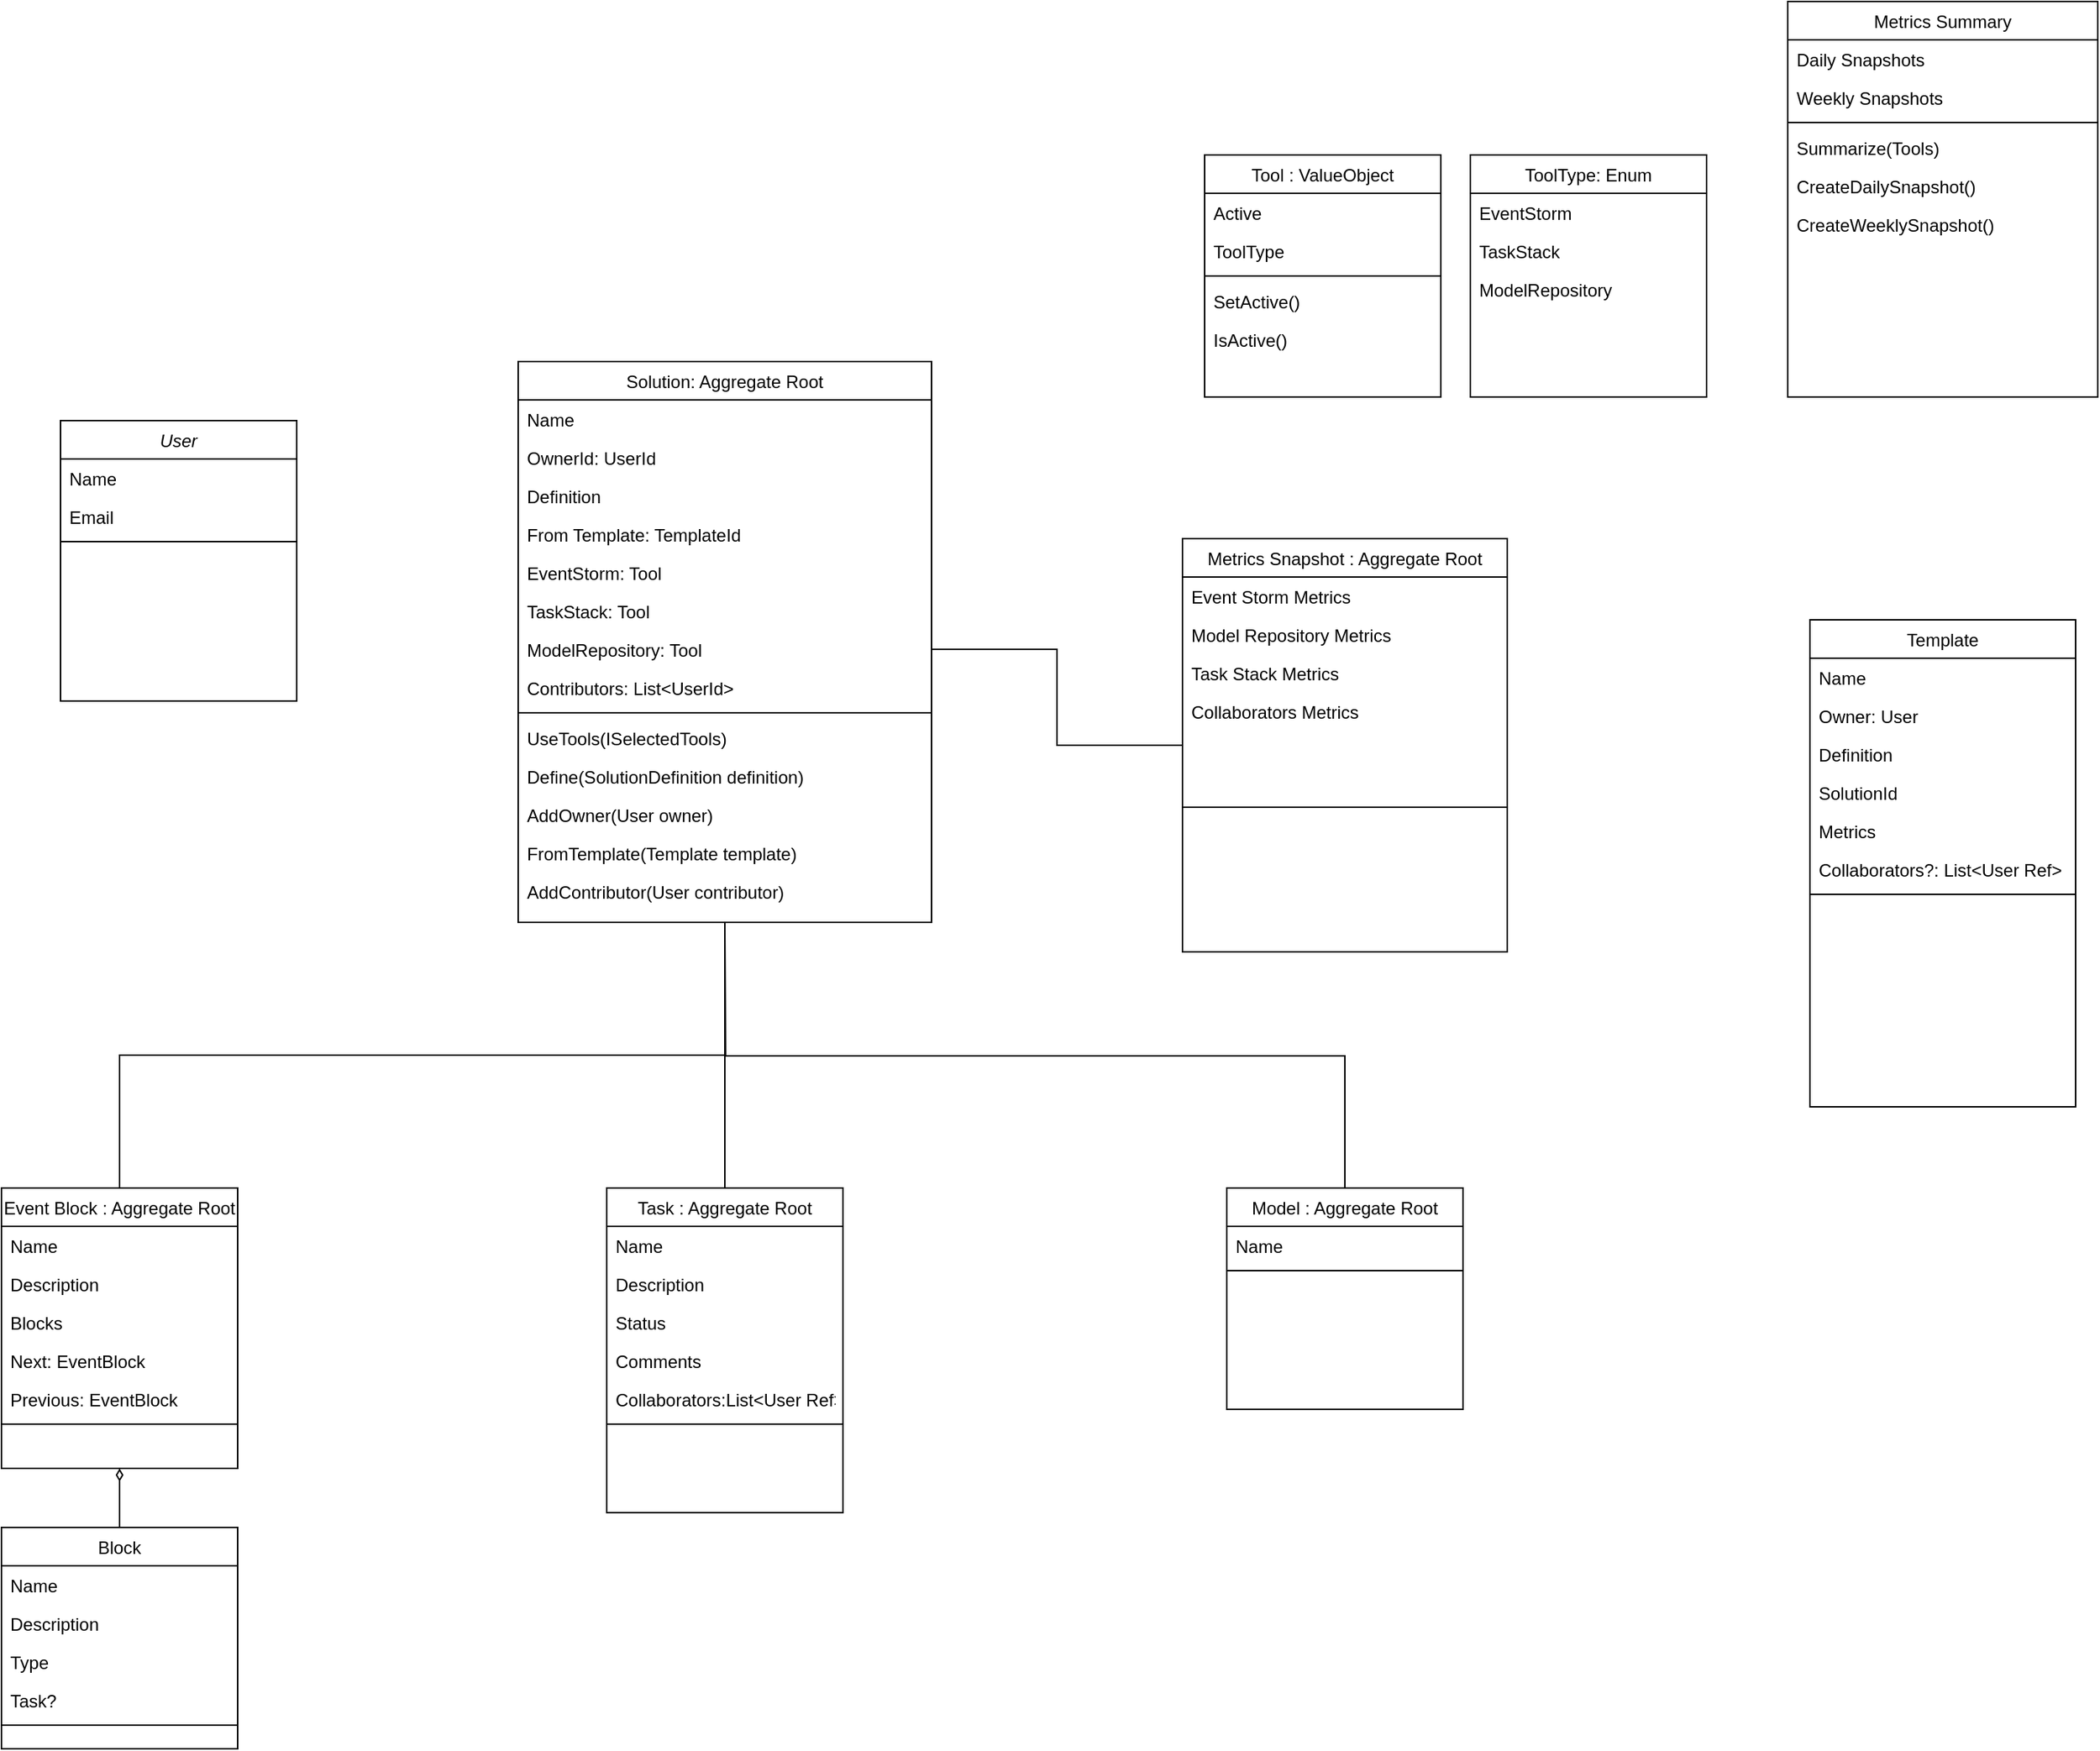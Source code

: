 <mxfile version="14.7.7" type="device"><diagram id="C5RBs43oDa-KdzZeNtuy" name="Page-1"><mxGraphModel dx="1355" dy="1947" grid="1" gridSize="10" guides="1" tooltips="1" connect="1" arrows="1" fold="1" page="1" pageScale="1" pageWidth="827" pageHeight="1169" math="0" shadow="0"><root><mxCell id="WIyWlLk6GJQsqaUBKTNV-0"/><mxCell id="WIyWlLk6GJQsqaUBKTNV-1" parent="WIyWlLk6GJQsqaUBKTNV-0"/><mxCell id="zkfFHV4jXpPFQw0GAbJ--0" value="User" style="swimlane;fontStyle=2;align=center;verticalAlign=top;childLayout=stackLayout;horizontal=1;startSize=26;horizontalStack=0;resizeParent=1;resizeLast=0;collapsible=1;marginBottom=0;rounded=0;shadow=0;strokeWidth=1;" parent="WIyWlLk6GJQsqaUBKTNV-1" vertex="1"><mxGeometry x="140" y="120" width="160" height="190" as="geometry"><mxRectangle x="230" y="140" width="160" height="26" as="alternateBounds"/></mxGeometry></mxCell><mxCell id="zkfFHV4jXpPFQw0GAbJ--1" value="Name&#10;" style="text;align=left;verticalAlign=top;spacingLeft=4;spacingRight=4;overflow=hidden;rotatable=0;points=[[0,0.5],[1,0.5]];portConstraint=eastwest;" parent="zkfFHV4jXpPFQw0GAbJ--0" vertex="1"><mxGeometry y="26" width="160" height="26" as="geometry"/></mxCell><mxCell id="_oBSkmkZgD7_BQY4mkxB-30" value="Email" style="text;align=left;verticalAlign=top;spacingLeft=4;spacingRight=4;overflow=hidden;rotatable=0;points=[[0,0.5],[1,0.5]];portConstraint=eastwest;" parent="zkfFHV4jXpPFQw0GAbJ--0" vertex="1"><mxGeometry y="52" width="160" height="26" as="geometry"/></mxCell><mxCell id="zkfFHV4jXpPFQw0GAbJ--4" value="" style="line;html=1;strokeWidth=1;align=left;verticalAlign=middle;spacingTop=-1;spacingLeft=3;spacingRight=3;rotatable=0;labelPosition=right;points=[];portConstraint=eastwest;" parent="zkfFHV4jXpPFQw0GAbJ--0" vertex="1"><mxGeometry y="78" width="160" height="8" as="geometry"/></mxCell><mxCell id="zkfFHV4jXpPFQw0GAbJ--17" value="Solution: Aggregate Root" style="swimlane;fontStyle=0;align=center;verticalAlign=top;childLayout=stackLayout;horizontal=1;startSize=26;horizontalStack=0;resizeParent=1;resizeLast=0;collapsible=1;marginBottom=0;rounded=0;shadow=0;strokeWidth=1;" parent="WIyWlLk6GJQsqaUBKTNV-1" vertex="1"><mxGeometry x="450" y="80" width="280" height="380" as="geometry"><mxRectangle x="550" y="140" width="160" height="26" as="alternateBounds"/></mxGeometry></mxCell><mxCell id="zkfFHV4jXpPFQw0GAbJ--18" value="Name" style="text;align=left;verticalAlign=top;spacingLeft=4;spacingRight=4;overflow=hidden;rotatable=0;points=[[0,0.5],[1,0.5]];portConstraint=eastwest;" parent="zkfFHV4jXpPFQw0GAbJ--17" vertex="1"><mxGeometry y="26" width="280" height="26" as="geometry"/></mxCell><mxCell id="H9CVt3TrBRhZi2JDObJN-98" value="OwnerId: UserId" style="text;align=left;verticalAlign=top;spacingLeft=4;spacingRight=4;overflow=hidden;rotatable=0;points=[[0,0.5],[1,0.5]];portConstraint=eastwest;" parent="zkfFHV4jXpPFQw0GAbJ--17" vertex="1"><mxGeometry y="52" width="280" height="26" as="geometry"/></mxCell><mxCell id="H9CVt3TrBRhZi2JDObJN-34" value="Definition" style="text;align=left;verticalAlign=top;spacingLeft=4;spacingRight=4;overflow=hidden;rotatable=0;points=[[0,0.5],[1,0.5]];portConstraint=eastwest;rounded=0;shadow=0;html=0;" parent="zkfFHV4jXpPFQw0GAbJ--17" vertex="1"><mxGeometry y="78" width="280" height="26" as="geometry"/></mxCell><mxCell id="H9CVt3TrBRhZi2JDObJN-36" value="From Template: TemplateId" style="text;align=left;verticalAlign=top;spacingLeft=4;spacingRight=4;overflow=hidden;rotatable=0;points=[[0,0.5],[1,0.5]];portConstraint=eastwest;rounded=0;shadow=0;html=0;" parent="zkfFHV4jXpPFQw0GAbJ--17" vertex="1"><mxGeometry y="104" width="280" height="26" as="geometry"/></mxCell><mxCell id="_oBSkmkZgD7_BQY4mkxB-21" value="EventStorm: Tool" style="text;align=left;verticalAlign=top;spacingLeft=4;spacingRight=4;overflow=hidden;rotatable=0;points=[[0,0.5],[1,0.5]];portConstraint=eastwest;rounded=0;shadow=0;html=0;" parent="zkfFHV4jXpPFQw0GAbJ--17" vertex="1"><mxGeometry y="130" width="280" height="26" as="geometry"/></mxCell><mxCell id="_oBSkmkZgD7_BQY4mkxB-22" value="TaskStack: Tool" style="text;align=left;verticalAlign=top;spacingLeft=4;spacingRight=4;overflow=hidden;rotatable=0;points=[[0,0.5],[1,0.5]];portConstraint=eastwest;rounded=0;shadow=0;html=0;" parent="zkfFHV4jXpPFQw0GAbJ--17" vertex="1"><mxGeometry y="156" width="280" height="26" as="geometry"/></mxCell><mxCell id="_oBSkmkZgD7_BQY4mkxB-23" value="ModelRepository: Tool" style="text;align=left;verticalAlign=top;spacingLeft=4;spacingRight=4;overflow=hidden;rotatable=0;points=[[0,0.5],[1,0.5]];portConstraint=eastwest;rounded=0;shadow=0;html=0;" parent="zkfFHV4jXpPFQw0GAbJ--17" vertex="1"><mxGeometry y="182" width="280" height="26" as="geometry"/></mxCell><mxCell id="H9CVt3TrBRhZi2JDObJN-13" value="Contributors: List&lt;UserId&gt;" style="text;align=left;verticalAlign=top;spacingLeft=4;spacingRight=4;overflow=hidden;rotatable=0;points=[[0,0.5],[1,0.5]];portConstraint=eastwest;rounded=0;shadow=0;html=0;" parent="zkfFHV4jXpPFQw0GAbJ--17" vertex="1"><mxGeometry y="208" width="280" height="26" as="geometry"/></mxCell><mxCell id="zkfFHV4jXpPFQw0GAbJ--23" value="" style="line;html=1;strokeWidth=1;align=left;verticalAlign=middle;spacingTop=-1;spacingLeft=3;spacingRight=3;rotatable=0;labelPosition=right;points=[];portConstraint=eastwest;" parent="zkfFHV4jXpPFQw0GAbJ--17" vertex="1"><mxGeometry y="234" width="280" height="8" as="geometry"/></mxCell><mxCell id="Wm27DO0nO1gk7aqXPfiV-6" value="UseTools(ISelectedTools)" style="text;align=left;verticalAlign=top;spacingLeft=4;spacingRight=4;overflow=hidden;rotatable=0;points=[[0,0.5],[1,0.5]];portConstraint=eastwest;rounded=0;shadow=0;html=0;" parent="zkfFHV4jXpPFQw0GAbJ--17" vertex="1"><mxGeometry y="242" width="280" height="26" as="geometry"/></mxCell><mxCell id="Wm27DO0nO1gk7aqXPfiV-7" value="Define(SolutionDefinition definition)" style="text;align=left;verticalAlign=top;spacingLeft=4;spacingRight=4;overflow=hidden;rotatable=0;points=[[0,0.5],[1,0.5]];portConstraint=eastwest;rounded=0;shadow=0;html=0;" parent="zkfFHV4jXpPFQw0GAbJ--17" vertex="1"><mxGeometry y="268" width="280" height="26" as="geometry"/></mxCell><mxCell id="Wm27DO0nO1gk7aqXPfiV-8" value="AddOwner(User owner)" style="text;align=left;verticalAlign=top;spacingLeft=4;spacingRight=4;overflow=hidden;rotatable=0;points=[[0,0.5],[1,0.5]];portConstraint=eastwest;rounded=0;shadow=0;html=0;" parent="zkfFHV4jXpPFQw0GAbJ--17" vertex="1"><mxGeometry y="294" width="280" height="26" as="geometry"/></mxCell><mxCell id="Wm27DO0nO1gk7aqXPfiV-9" value="FromTemplate(Template template)" style="text;align=left;verticalAlign=top;spacingLeft=4;spacingRight=4;overflow=hidden;rotatable=0;points=[[0,0.5],[1,0.5]];portConstraint=eastwest;rounded=0;shadow=0;html=0;" parent="zkfFHV4jXpPFQw0GAbJ--17" vertex="1"><mxGeometry y="320" width="280" height="26" as="geometry"/></mxCell><mxCell id="Wm27DO0nO1gk7aqXPfiV-10" value="AddContributor(User contributor)" style="text;align=left;verticalAlign=top;spacingLeft=4;spacingRight=4;overflow=hidden;rotatable=0;points=[[0,0.5],[1,0.5]];portConstraint=eastwest;rounded=0;shadow=0;html=0;" parent="zkfFHV4jXpPFQw0GAbJ--17" vertex="1"><mxGeometry y="346" width="280" height="26" as="geometry"/></mxCell><mxCell id="H9CVt3TrBRhZi2JDObJN-30" value="Task : Aggregate Root&#10;" style="swimlane;fontStyle=0;align=center;verticalAlign=top;childLayout=stackLayout;horizontal=1;startSize=26;horizontalStack=0;resizeParent=1;resizeLast=0;collapsible=1;marginBottom=0;rounded=0;shadow=0;strokeWidth=1;" parent="WIyWlLk6GJQsqaUBKTNV-1" vertex="1"><mxGeometry x="510" y="640" width="160" height="220" as="geometry"><mxRectangle x="550" y="140" width="160" height="26" as="alternateBounds"/></mxGeometry></mxCell><mxCell id="H9CVt3TrBRhZi2JDObJN-31" value="Name" style="text;align=left;verticalAlign=top;spacingLeft=4;spacingRight=4;overflow=hidden;rotatable=0;points=[[0,0.5],[1,0.5]];portConstraint=eastwest;rounded=0;shadow=0;html=0;" parent="H9CVt3TrBRhZi2JDObJN-30" vertex="1"><mxGeometry y="26" width="160" height="26" as="geometry"/></mxCell><mxCell id="H9CVt3TrBRhZi2JDObJN-33" value="Description" style="text;align=left;verticalAlign=top;spacingLeft=4;spacingRight=4;overflow=hidden;rotatable=0;points=[[0,0.5],[1,0.5]];portConstraint=eastwest;rounded=0;shadow=0;html=0;" parent="H9CVt3TrBRhZi2JDObJN-30" vertex="1"><mxGeometry y="52" width="160" height="26" as="geometry"/></mxCell><mxCell id="H9CVt3TrBRhZi2JDObJN-100" value="Status" style="text;align=left;verticalAlign=top;spacingLeft=4;spacingRight=4;overflow=hidden;rotatable=0;points=[[0,0.5],[1,0.5]];portConstraint=eastwest;rounded=0;shadow=0;html=0;" parent="H9CVt3TrBRhZi2JDObJN-30" vertex="1"><mxGeometry y="78" width="160" height="26" as="geometry"/></mxCell><mxCell id="H9CVt3TrBRhZi2JDObJN-60" value="Comments" style="text;align=left;verticalAlign=top;spacingLeft=4;spacingRight=4;overflow=hidden;rotatable=0;points=[[0,0.5],[1,0.5]];portConstraint=eastwest;rounded=0;shadow=0;html=0;" parent="H9CVt3TrBRhZi2JDObJN-30" vertex="1"><mxGeometry y="104" width="160" height="26" as="geometry"/></mxCell><mxCell id="H9CVt3TrBRhZi2JDObJN-41" value="Collaborators:List&lt;User Ref&gt;" style="text;align=left;verticalAlign=top;spacingLeft=4;spacingRight=4;overflow=hidden;rotatable=0;points=[[0,0.5],[1,0.5]];portConstraint=eastwest;rounded=0;shadow=0;html=0;" parent="H9CVt3TrBRhZi2JDObJN-30" vertex="1"><mxGeometry y="130" width="160" height="26" as="geometry"/></mxCell><mxCell id="H9CVt3TrBRhZi2JDObJN-32" value="" style="line;html=1;strokeWidth=1;align=left;verticalAlign=middle;spacingTop=-1;spacingLeft=3;spacingRight=3;rotatable=0;labelPosition=right;points=[];portConstraint=eastwest;" parent="H9CVt3TrBRhZi2JDObJN-30" vertex="1"><mxGeometry y="156" width="160" height="8" as="geometry"/></mxCell><mxCell id="H9CVt3TrBRhZi2JDObJN-37" value="Event Block : Aggregate Root" style="swimlane;fontStyle=0;align=center;verticalAlign=top;childLayout=stackLayout;horizontal=1;startSize=26;horizontalStack=0;resizeParent=1;resizeLast=0;collapsible=1;marginBottom=0;rounded=0;shadow=0;strokeWidth=1;" parent="WIyWlLk6GJQsqaUBKTNV-1" vertex="1"><mxGeometry x="100" y="640" width="160" height="190" as="geometry"><mxRectangle x="550" y="140" width="160" height="26" as="alternateBounds"/></mxGeometry></mxCell><mxCell id="H9CVt3TrBRhZi2JDObJN-38" value="Name" style="text;align=left;verticalAlign=top;spacingLeft=4;spacingRight=4;overflow=hidden;rotatable=0;points=[[0,0.5],[1,0.5]];portConstraint=eastwest;rounded=0;shadow=0;html=0;" parent="H9CVt3TrBRhZi2JDObJN-37" vertex="1"><mxGeometry y="26" width="160" height="26" as="geometry"/></mxCell><mxCell id="H9CVt3TrBRhZi2JDObJN-39" value="Description" style="text;align=left;verticalAlign=top;spacingLeft=4;spacingRight=4;overflow=hidden;rotatable=0;points=[[0,0.5],[1,0.5]];portConstraint=eastwest;rounded=0;shadow=0;html=0;" parent="H9CVt3TrBRhZi2JDObJN-37" vertex="1"><mxGeometry y="52" width="160" height="26" as="geometry"/></mxCell><mxCell id="H9CVt3TrBRhZi2JDObJN-43" value="Blocks" style="text;align=left;verticalAlign=top;spacingLeft=4;spacingRight=4;overflow=hidden;rotatable=0;points=[[0,0.5],[1,0.5]];portConstraint=eastwest;rounded=0;shadow=0;html=0;" parent="H9CVt3TrBRhZi2JDObJN-37" vertex="1"><mxGeometry y="78" width="160" height="26" as="geometry"/></mxCell><mxCell id="vJTrNaGup9EuiC50ZFGz-0" value="Next: EventBlock" style="text;align=left;verticalAlign=top;spacingLeft=4;spacingRight=4;overflow=hidden;rotatable=0;points=[[0,0.5],[1,0.5]];portConstraint=eastwest;rounded=0;shadow=0;html=0;" parent="H9CVt3TrBRhZi2JDObJN-37" vertex="1"><mxGeometry y="104" width="160" height="26" as="geometry"/></mxCell><mxCell id="vJTrNaGup9EuiC50ZFGz-1" value="Previous: EventBlock" style="text;align=left;verticalAlign=top;spacingLeft=4;spacingRight=4;overflow=hidden;rotatable=0;points=[[0,0.5],[1,0.5]];portConstraint=eastwest;rounded=0;shadow=0;html=0;" parent="H9CVt3TrBRhZi2JDObJN-37" vertex="1"><mxGeometry y="130" width="160" height="26" as="geometry"/></mxCell><mxCell id="H9CVt3TrBRhZi2JDObJN-40" value="" style="line;html=1;strokeWidth=1;align=left;verticalAlign=middle;spacingTop=-1;spacingLeft=3;spacingRight=3;rotatable=0;labelPosition=right;points=[];portConstraint=eastwest;" parent="H9CVt3TrBRhZi2JDObJN-37" vertex="1"><mxGeometry y="156" width="160" height="8" as="geometry"/></mxCell><mxCell id="H9CVt3TrBRhZi2JDObJN-50" value="Block" style="swimlane;fontStyle=0;align=center;verticalAlign=top;childLayout=stackLayout;horizontal=1;startSize=26;horizontalStack=0;resizeParent=1;resizeLast=0;collapsible=1;marginBottom=0;rounded=0;shadow=0;strokeWidth=1;" parent="WIyWlLk6GJQsqaUBKTNV-1" vertex="1"><mxGeometry x="100" y="870" width="160" height="150" as="geometry"><mxRectangle x="550" y="140" width="160" height="26" as="alternateBounds"/></mxGeometry></mxCell><mxCell id="H9CVt3TrBRhZi2JDObJN-51" value="Name" style="text;align=left;verticalAlign=top;spacingLeft=4;spacingRight=4;overflow=hidden;rotatable=0;points=[[0,0.5],[1,0.5]];portConstraint=eastwest;rounded=0;shadow=0;html=0;" parent="H9CVt3TrBRhZi2JDObJN-50" vertex="1"><mxGeometry y="26" width="160" height="26" as="geometry"/></mxCell><mxCell id="H9CVt3TrBRhZi2JDObJN-52" value="Description" style="text;align=left;verticalAlign=top;spacingLeft=4;spacingRight=4;overflow=hidden;rotatable=0;points=[[0,0.5],[1,0.5]];portConstraint=eastwest;rounded=0;shadow=0;html=0;" parent="H9CVt3TrBRhZi2JDObJN-50" vertex="1"><mxGeometry y="52" width="160" height="26" as="geometry"/></mxCell><mxCell id="H9CVt3TrBRhZi2JDObJN-53" value="Type" style="text;align=left;verticalAlign=top;spacingLeft=4;spacingRight=4;overflow=hidden;rotatable=0;points=[[0,0.5],[1,0.5]];portConstraint=eastwest;rounded=0;shadow=0;html=0;" parent="H9CVt3TrBRhZi2JDObJN-50" vertex="1"><mxGeometry y="78" width="160" height="26" as="geometry"/></mxCell><mxCell id="H9CVt3TrBRhZi2JDObJN-56" value="Task?" style="text;align=left;verticalAlign=top;spacingLeft=4;spacingRight=4;overflow=hidden;rotatable=0;points=[[0,0.5],[1,0.5]];portConstraint=eastwest;rounded=0;shadow=0;html=0;" parent="H9CVt3TrBRhZi2JDObJN-50" vertex="1"><mxGeometry y="104" width="160" height="26" as="geometry"/></mxCell><mxCell id="H9CVt3TrBRhZi2JDObJN-54" value="" style="line;html=1;strokeWidth=1;align=left;verticalAlign=middle;spacingTop=-1;spacingLeft=3;spacingRight=3;rotatable=0;labelPosition=right;points=[];portConstraint=eastwest;" parent="H9CVt3TrBRhZi2JDObJN-50" vertex="1"><mxGeometry y="130" width="160" height="8" as="geometry"/></mxCell><mxCell id="H9CVt3TrBRhZi2JDObJN-57" value="Metrics Snapshot : Aggregate Root" style="swimlane;fontStyle=0;align=center;verticalAlign=top;childLayout=stackLayout;horizontal=1;startSize=26;horizontalStack=0;resizeParent=1;resizeLast=0;collapsible=1;marginBottom=0;rounded=0;shadow=0;strokeWidth=1;" parent="WIyWlLk6GJQsqaUBKTNV-1" vertex="1"><mxGeometry x="900" y="200" width="220" height="280" as="geometry"><mxRectangle x="550" y="140" width="160" height="26" as="alternateBounds"/></mxGeometry></mxCell><mxCell id="Wm27DO0nO1gk7aqXPfiV-38" value="Event Storm Metrics" style="text;align=left;verticalAlign=top;spacingLeft=4;spacingRight=4;overflow=hidden;rotatable=0;points=[[0,0.5],[1,0.5]];portConstraint=eastwest;rounded=0;shadow=0;html=0;" parent="H9CVt3TrBRhZi2JDObJN-57" vertex="1"><mxGeometry y="26" width="220" height="26" as="geometry"/></mxCell><mxCell id="Wm27DO0nO1gk7aqXPfiV-39" value="Model Repository Metrics" style="text;align=left;verticalAlign=top;spacingLeft=4;spacingRight=4;overflow=hidden;rotatable=0;points=[[0,0.5],[1,0.5]];portConstraint=eastwest;rounded=0;shadow=0;html=0;" parent="H9CVt3TrBRhZi2JDObJN-57" vertex="1"><mxGeometry y="52" width="220" height="26" as="geometry"/></mxCell><mxCell id="Wm27DO0nO1gk7aqXPfiV-40" value="Task Stack Metrics" style="text;align=left;verticalAlign=top;spacingLeft=4;spacingRight=4;overflow=hidden;rotatable=0;points=[[0,0.5],[1,0.5]];portConstraint=eastwest;rounded=0;shadow=0;html=0;" parent="H9CVt3TrBRhZi2JDObJN-57" vertex="1"><mxGeometry y="78" width="220" height="26" as="geometry"/></mxCell><mxCell id="Wm27DO0nO1gk7aqXPfiV-67" value="Collaborators Metrics" style="text;align=left;verticalAlign=top;spacingLeft=4;spacingRight=4;overflow=hidden;rotatable=0;points=[[0,0.5],[1,0.5]];portConstraint=eastwest;rounded=0;shadow=0;html=0;" parent="H9CVt3TrBRhZi2JDObJN-57" vertex="1"><mxGeometry y="104" width="220" height="26" as="geometry"/></mxCell><mxCell id="H9CVt3TrBRhZi2JDObJN-59" value="" style="line;html=1;strokeWidth=1;align=left;verticalAlign=middle;spacingTop=-1;spacingLeft=3;spacingRight=3;rotatable=0;labelPosition=right;points=[];portConstraint=eastwest;" parent="H9CVt3TrBRhZi2JDObJN-57" vertex="1"><mxGeometry y="130" width="220" height="104" as="geometry"/></mxCell><mxCell id="H9CVt3TrBRhZi2JDObJN-85" value="Template" style="swimlane;fontStyle=0;align=center;verticalAlign=top;childLayout=stackLayout;horizontal=1;startSize=26;horizontalStack=0;resizeParent=1;resizeLast=0;collapsible=1;marginBottom=0;rounded=0;shadow=0;strokeWidth=1;" parent="WIyWlLk6GJQsqaUBKTNV-1" vertex="1"><mxGeometry x="1325" y="255" width="180" height="330" as="geometry"><mxRectangle x="550" y="140" width="160" height="26" as="alternateBounds"/></mxGeometry></mxCell><mxCell id="H9CVt3TrBRhZi2JDObJN-86" value="Name" style="text;align=left;verticalAlign=top;spacingLeft=4;spacingRight=4;overflow=hidden;rotatable=0;points=[[0,0.5],[1,0.5]];portConstraint=eastwest;" parent="H9CVt3TrBRhZi2JDObJN-85" vertex="1"><mxGeometry y="26" width="180" height="26" as="geometry"/></mxCell><mxCell id="H9CVt3TrBRhZi2JDObJN-99" value="Owner: User" style="text;align=left;verticalAlign=top;spacingLeft=4;spacingRight=4;overflow=hidden;rotatable=0;points=[[0,0.5],[1,0.5]];portConstraint=eastwest;" parent="H9CVt3TrBRhZi2JDObJN-85" vertex="1"><mxGeometry y="52" width="180" height="26" as="geometry"/></mxCell><mxCell id="H9CVt3TrBRhZi2JDObJN-88" value="Definition" style="text;align=left;verticalAlign=top;spacingLeft=4;spacingRight=4;overflow=hidden;rotatable=0;points=[[0,0.5],[1,0.5]];portConstraint=eastwest;rounded=0;shadow=0;html=0;" parent="H9CVt3TrBRhZi2JDObJN-85" vertex="1"><mxGeometry y="78" width="180" height="26" as="geometry"/></mxCell><mxCell id="H9CVt3TrBRhZi2JDObJN-97" value="SolutionId" style="text;align=left;verticalAlign=top;spacingLeft=4;spacingRight=4;overflow=hidden;rotatable=0;points=[[0,0.5],[1,0.5]];portConstraint=eastwest;rounded=0;shadow=0;html=0;" parent="H9CVt3TrBRhZi2JDObJN-85" vertex="1"><mxGeometry y="104" width="180" height="26" as="geometry"/></mxCell><mxCell id="H9CVt3TrBRhZi2JDObJN-94" value="Metrics" style="text;align=left;verticalAlign=top;spacingLeft=4;spacingRight=4;overflow=hidden;rotatable=0;points=[[0,0.5],[1,0.5]];portConstraint=eastwest;rounded=0;shadow=0;html=0;" parent="H9CVt3TrBRhZi2JDObJN-85" vertex="1"><mxGeometry y="130" width="180" height="26" as="geometry"/></mxCell><mxCell id="H9CVt3TrBRhZi2JDObJN-95" value="Collaborators?: List&lt;User Ref&gt;" style="text;align=left;verticalAlign=top;spacingLeft=4;spacingRight=4;overflow=hidden;rotatable=0;points=[[0,0.5],[1,0.5]];portConstraint=eastwest;rounded=0;shadow=0;html=0;" parent="H9CVt3TrBRhZi2JDObJN-85" vertex="1"><mxGeometry y="156" width="180" height="26" as="geometry"/></mxCell><mxCell id="H9CVt3TrBRhZi2JDObJN-96" value="" style="line;html=1;strokeWidth=1;align=left;verticalAlign=middle;spacingTop=-1;spacingLeft=3;spacingRight=3;rotatable=0;labelPosition=right;points=[];portConstraint=eastwest;" parent="H9CVt3TrBRhZi2JDObJN-85" vertex="1"><mxGeometry y="182" width="180" height="8" as="geometry"/></mxCell><mxCell id="Wm27DO0nO1gk7aqXPfiV-21" style="edgeStyle=orthogonalEdgeStyle;rounded=0;orthogonalLoop=1;jettySize=auto;html=1;endArrow=blockThin;endFill=1;entryX=0;entryY=0.5;entryDx=0;entryDy=0;" parent="WIyWlLk6GJQsqaUBKTNV-1" edge="1"><mxGeometry relative="1" as="geometry"><mxPoint x="1060" y="139" as="sourcePoint"/></mxGeometry></mxCell><mxCell id="Wm27DO0nO1gk7aqXPfiV-28" value="Metrics Summary" style="swimlane;fontStyle=0;align=center;verticalAlign=top;childLayout=stackLayout;horizontal=1;startSize=26;horizontalStack=0;resizeParent=1;resizeLast=0;collapsible=1;marginBottom=0;rounded=0;shadow=0;strokeWidth=1;" parent="WIyWlLk6GJQsqaUBKTNV-1" vertex="1"><mxGeometry x="1310" y="-164" width="210" height="268" as="geometry"><mxRectangle x="550" y="140" width="160" height="26" as="alternateBounds"/></mxGeometry></mxCell><mxCell id="Wm27DO0nO1gk7aqXPfiV-46" value="Daily Snapshots" style="text;align=left;verticalAlign=top;spacingLeft=4;spacingRight=4;overflow=hidden;rotatable=0;points=[[0,0.5],[1,0.5]];portConstraint=eastwest;rounded=0;shadow=0;html=0;" parent="Wm27DO0nO1gk7aqXPfiV-28" vertex="1"><mxGeometry y="26" width="210" height="26" as="geometry"/></mxCell><mxCell id="Wm27DO0nO1gk7aqXPfiV-57" value="Weekly Snapshots" style="text;align=left;verticalAlign=top;spacingLeft=4;spacingRight=4;overflow=hidden;rotatable=0;points=[[0,0.5],[1,0.5]];portConstraint=eastwest;rounded=0;shadow=0;html=0;" parent="Wm27DO0nO1gk7aqXPfiV-28" vertex="1"><mxGeometry y="52" width="210" height="26" as="geometry"/></mxCell><mxCell id="Wm27DO0nO1gk7aqXPfiV-35" value="" style="line;html=1;strokeWidth=1;align=left;verticalAlign=middle;spacingTop=-1;spacingLeft=3;spacingRight=3;rotatable=0;labelPosition=right;points=[];portConstraint=eastwest;" parent="Wm27DO0nO1gk7aqXPfiV-28" vertex="1"><mxGeometry y="78" width="210" height="8" as="geometry"/></mxCell><mxCell id="Wm27DO0nO1gk7aqXPfiV-41" value="Summarize(Tools)" style="text;align=left;verticalAlign=top;spacingLeft=4;spacingRight=4;overflow=hidden;rotatable=0;points=[[0,0.5],[1,0.5]];portConstraint=eastwest;rounded=0;shadow=0;html=0;" parent="Wm27DO0nO1gk7aqXPfiV-28" vertex="1"><mxGeometry y="86" width="210" height="26" as="geometry"/></mxCell><mxCell id="Wm27DO0nO1gk7aqXPfiV-58" value="CreateDailySnapshot()" style="text;align=left;verticalAlign=top;spacingLeft=4;spacingRight=4;overflow=hidden;rotatable=0;points=[[0,0.5],[1,0.5]];portConstraint=eastwest;rounded=0;shadow=0;html=0;" parent="Wm27DO0nO1gk7aqXPfiV-28" vertex="1"><mxGeometry y="112" width="210" height="26" as="geometry"/></mxCell><mxCell id="Wm27DO0nO1gk7aqXPfiV-45" value="CreateWeeklySnapshot()" style="text;align=left;verticalAlign=top;spacingLeft=4;spacingRight=4;overflow=hidden;rotatable=0;points=[[0,0.5],[1,0.5]];portConstraint=eastwest;rounded=0;shadow=0;html=0;" parent="Wm27DO0nO1gk7aqXPfiV-28" vertex="1"><mxGeometry y="138" width="210" height="26" as="geometry"/></mxCell><mxCell id="Wm27DO0nO1gk7aqXPfiV-47" style="edgeStyle=orthogonalEdgeStyle;rounded=0;orthogonalLoop=1;jettySize=auto;html=1;endArrow=none;endFill=0;entryX=1;entryY=0.5;entryDx=0;entryDy=0;exitX=0;exitY=0.5;exitDx=0;exitDy=0;" parent="WIyWlLk6GJQsqaUBKTNV-1" source="H9CVt3TrBRhZi2JDObJN-57" target="_oBSkmkZgD7_BQY4mkxB-23" edge="1"><mxGeometry relative="1" as="geometry"><mxPoint x="1020" y="-122" as="sourcePoint"/><mxPoint x="910" y="-81" as="targetPoint"/></mxGeometry></mxCell><mxCell id="Wm27DO0nO1gk7aqXPfiV-61" value="Model : Aggregate Root" style="swimlane;fontStyle=0;align=center;verticalAlign=top;childLayout=stackLayout;horizontal=1;startSize=26;horizontalStack=0;resizeParent=1;resizeLast=0;collapsible=1;marginBottom=0;rounded=0;shadow=0;strokeWidth=1;" parent="WIyWlLk6GJQsqaUBKTNV-1" vertex="1"><mxGeometry x="930" y="640" width="160" height="150" as="geometry"><mxRectangle x="550" y="140" width="160" height="26" as="alternateBounds"/></mxGeometry></mxCell><mxCell id="Wm27DO0nO1gk7aqXPfiV-62" value="Name" style="text;align=left;verticalAlign=top;spacingLeft=4;spacingRight=4;overflow=hidden;rotatable=0;points=[[0,0.5],[1,0.5]];portConstraint=eastwest;rounded=0;shadow=0;html=0;" parent="Wm27DO0nO1gk7aqXPfiV-61" vertex="1"><mxGeometry y="26" width="160" height="26" as="geometry"/></mxCell><mxCell id="Wm27DO0nO1gk7aqXPfiV-66" value="" style="line;html=1;strokeWidth=1;align=left;verticalAlign=middle;spacingTop=-1;spacingLeft=3;spacingRight=3;rotatable=0;labelPosition=right;points=[];portConstraint=eastwest;" parent="Wm27DO0nO1gk7aqXPfiV-61" vertex="1"><mxGeometry y="52" width="160" height="8" as="geometry"/></mxCell><mxCell id="_oBSkmkZgD7_BQY4mkxB-0" value="Tool : ValueObject" style="swimlane;fontStyle=0;align=center;verticalAlign=top;childLayout=stackLayout;horizontal=1;startSize=26;horizontalStack=0;resizeParent=1;resizeLast=0;collapsible=1;marginBottom=0;rounded=0;shadow=0;strokeWidth=1;" parent="WIyWlLk6GJQsqaUBKTNV-1" vertex="1"><mxGeometry x="915" y="-60" width="160" height="164" as="geometry"><mxRectangle x="550" y="140" width="160" height="26" as="alternateBounds"/></mxGeometry></mxCell><mxCell id="_oBSkmkZgD7_BQY4mkxB-1" value="Active" style="text;align=left;verticalAlign=top;spacingLeft=4;spacingRight=4;overflow=hidden;rotatable=0;points=[[0,0.5],[1,0.5]];portConstraint=eastwest;rounded=0;shadow=0;html=0;" parent="_oBSkmkZgD7_BQY4mkxB-0" vertex="1"><mxGeometry y="26" width="160" height="26" as="geometry"/></mxCell><mxCell id="_oBSkmkZgD7_BQY4mkxB-2" value="ToolType" style="text;align=left;verticalAlign=top;spacingLeft=4;spacingRight=4;overflow=hidden;rotatable=0;points=[[0,0.5],[1,0.5]];portConstraint=eastwest;rounded=0;shadow=0;html=0;" parent="_oBSkmkZgD7_BQY4mkxB-0" vertex="1"><mxGeometry y="52" width="160" height="26" as="geometry"/></mxCell><mxCell id="_oBSkmkZgD7_BQY4mkxB-4" value="" style="line;html=1;strokeWidth=1;align=left;verticalAlign=middle;spacingTop=-1;spacingLeft=3;spacingRight=3;rotatable=0;labelPosition=right;points=[];portConstraint=eastwest;" parent="_oBSkmkZgD7_BQY4mkxB-0" vertex="1"><mxGeometry y="78" width="160" height="8" as="geometry"/></mxCell><mxCell id="_oBSkmkZgD7_BQY4mkxB-5" value="SetActive()" style="text;align=left;verticalAlign=top;spacingLeft=4;spacingRight=4;overflow=hidden;rotatable=0;points=[[0,0.5],[1,0.5]];portConstraint=eastwest;rounded=0;shadow=0;html=0;" parent="_oBSkmkZgD7_BQY4mkxB-0" vertex="1"><mxGeometry y="86" width="160" height="26" as="geometry"/></mxCell><mxCell id="_oBSkmkZgD7_BQY4mkxB-6" value="IsActive()" style="text;align=left;verticalAlign=top;spacingLeft=4;spacingRight=4;overflow=hidden;rotatable=0;points=[[0,0.5],[1,0.5]];portConstraint=eastwest;rounded=0;shadow=0;html=0;" parent="_oBSkmkZgD7_BQY4mkxB-0" vertex="1"><mxGeometry y="112" width="160" height="26" as="geometry"/></mxCell><mxCell id="_oBSkmkZgD7_BQY4mkxB-14" value="ToolType: Enum" style="swimlane;fontStyle=0;align=center;verticalAlign=top;childLayout=stackLayout;horizontal=1;startSize=26;horizontalStack=0;resizeParent=1;resizeLast=0;collapsible=1;marginBottom=0;rounded=0;shadow=0;strokeWidth=1;" parent="WIyWlLk6GJQsqaUBKTNV-1" vertex="1"><mxGeometry x="1095" y="-60" width="160" height="164" as="geometry"><mxRectangle x="550" y="140" width="160" height="26" as="alternateBounds"/></mxGeometry></mxCell><mxCell id="_oBSkmkZgD7_BQY4mkxB-15" value="EventStorm" style="text;align=left;verticalAlign=top;spacingLeft=4;spacingRight=4;overflow=hidden;rotatable=0;points=[[0,0.5],[1,0.5]];portConstraint=eastwest;rounded=0;shadow=0;html=0;" parent="_oBSkmkZgD7_BQY4mkxB-14" vertex="1"><mxGeometry y="26" width="160" height="26" as="geometry"/></mxCell><mxCell id="_oBSkmkZgD7_BQY4mkxB-16" value="TaskStack" style="text;align=left;verticalAlign=top;spacingLeft=4;spacingRight=4;overflow=hidden;rotatable=0;points=[[0,0.5],[1,0.5]];portConstraint=eastwest;rounded=0;shadow=0;html=0;" parent="_oBSkmkZgD7_BQY4mkxB-14" vertex="1"><mxGeometry y="52" width="160" height="26" as="geometry"/></mxCell><mxCell id="_oBSkmkZgD7_BQY4mkxB-20" value="ModelRepository" style="text;align=left;verticalAlign=top;spacingLeft=4;spacingRight=4;overflow=hidden;rotatable=0;points=[[0,0.5],[1,0.5]];portConstraint=eastwest;rounded=0;shadow=0;html=0;" parent="_oBSkmkZgD7_BQY4mkxB-14" vertex="1"><mxGeometry y="78" width="160" height="26" as="geometry"/></mxCell><mxCell id="_oBSkmkZgD7_BQY4mkxB-25" style="edgeStyle=orthogonalEdgeStyle;rounded=0;orthogonalLoop=1;jettySize=auto;html=1;endArrow=none;endFill=0;entryX=0.5;entryY=1;entryDx=0;entryDy=0;exitX=0.5;exitY=0;exitDx=0;exitDy=0;" parent="WIyWlLk6GJQsqaUBKTNV-1" source="H9CVt3TrBRhZi2JDObJN-30" target="zkfFHV4jXpPFQw0GAbJ--17" edge="1"><mxGeometry relative="1" as="geometry"><mxPoint x="880" y="628" as="sourcePoint"/><mxPoint x="800" y="663" as="targetPoint"/></mxGeometry></mxCell><mxCell id="_oBSkmkZgD7_BQY4mkxB-26" style="edgeStyle=orthogonalEdgeStyle;rounded=0;orthogonalLoop=1;jettySize=auto;html=1;endArrow=none;endFill=0;entryX=0.5;entryY=1;entryDx=0;entryDy=0;exitX=0.5;exitY=0;exitDx=0;exitDy=0;" parent="WIyWlLk6GJQsqaUBKTNV-1" source="H9CVt3TrBRhZi2JDObJN-37" target="zkfFHV4jXpPFQw0GAbJ--17" edge="1"><mxGeometry relative="1" as="geometry"><mxPoint x="600" y="650" as="sourcePoint"/><mxPoint x="600" y="470" as="targetPoint"/></mxGeometry></mxCell><mxCell id="_oBSkmkZgD7_BQY4mkxB-27" style="edgeStyle=orthogonalEdgeStyle;rounded=0;orthogonalLoop=1;jettySize=auto;html=1;endArrow=none;endFill=0;exitX=0.5;exitY=0;exitDx=0;exitDy=0;" parent="WIyWlLk6GJQsqaUBKTNV-1" source="Wm27DO0nO1gk7aqXPfiV-61" edge="1"><mxGeometry relative="1" as="geometry"><mxPoint x="600" y="650" as="sourcePoint"/><mxPoint x="590" y="460" as="targetPoint"/></mxGeometry></mxCell><mxCell id="_oBSkmkZgD7_BQY4mkxB-29" style="edgeStyle=orthogonalEdgeStyle;rounded=0;orthogonalLoop=1;jettySize=auto;html=1;endArrow=diamondThin;endFill=0;exitX=0.5;exitY=0;exitDx=0;exitDy=0;" parent="WIyWlLk6GJQsqaUBKTNV-1" source="H9CVt3TrBRhZi2JDObJN-50" edge="1"><mxGeometry relative="1" as="geometry"><mxPoint x="350" y="832" as="sourcePoint"/><mxPoint x="180" y="830" as="targetPoint"/></mxGeometry></mxCell></root></mxGraphModel></diagram></mxfile>